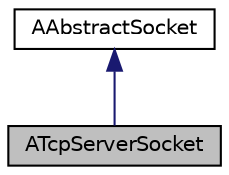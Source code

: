 digraph "ATcpServerSocket"
{
 // LATEX_PDF_SIZE
  edge [fontname="Helvetica",fontsize="10",labelfontname="Helvetica",labelfontsize="10"];
  node [fontname="Helvetica",fontsize="10",shape=record];
  Node1 [label="ATcpServerSocket",height=0.2,width=0.4,color="black", fillcolor="grey75", style="filled", fontcolor="black",tooltip="TCP server socket."];
  Node2 -> Node1 [dir="back",color="midnightblue",fontsize="10",style="solid",fontname="Helvetica"];
  Node2 [label="AAbstractSocket",height=0.2,width=0.4,color="black", fillcolor="white", style="filled",URL="$classAAbstractSocket.html",tooltip="Base class for all sockets."];
}
